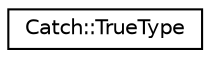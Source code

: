 digraph "Graphical Class Hierarchy"
{
  edge [fontname="Helvetica",fontsize="10",labelfontname="Helvetica",labelfontsize="10"];
  node [fontname="Helvetica",fontsize="10",shape=record];
  rankdir="LR";
  Node1 [label="Catch::TrueType",height=0.2,width=0.4,color="black", fillcolor="white", style="filled",URL="$da/dcb/structCatch_1_1TrueType.html"];
}
